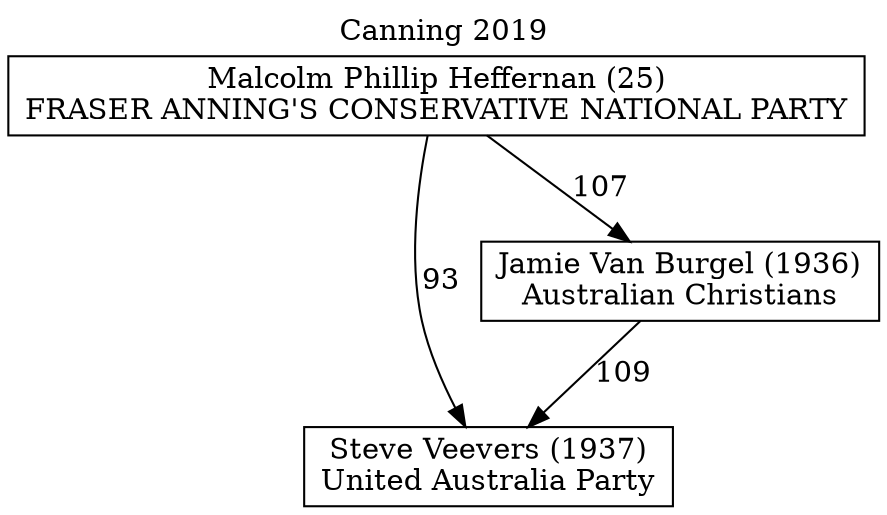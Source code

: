 // House preference flow
digraph "Steve Veevers (1937)_Canning_2019" {
	graph [label="Canning 2019" labelloc=t mclimit=10]
	node [shape=box]
	"Steve Veevers (1937)" [label="Steve Veevers (1937)
United Australia Party"]
	"Jamie Van Burgel (1936)" [label="Jamie Van Burgel (1936)
Australian Christians"]
	"Malcolm Phillip Heffernan (25)" [label="Malcolm Phillip Heffernan (25)
FRASER ANNING'S CONSERVATIVE NATIONAL PARTY"]
	"Jamie Van Burgel (1936)" -> "Steve Veevers (1937)" [label=109]
	"Malcolm Phillip Heffernan (25)" -> "Jamie Van Burgel (1936)" [label=107]
	"Malcolm Phillip Heffernan (25)" -> "Steve Veevers (1937)" [label=93]
}
